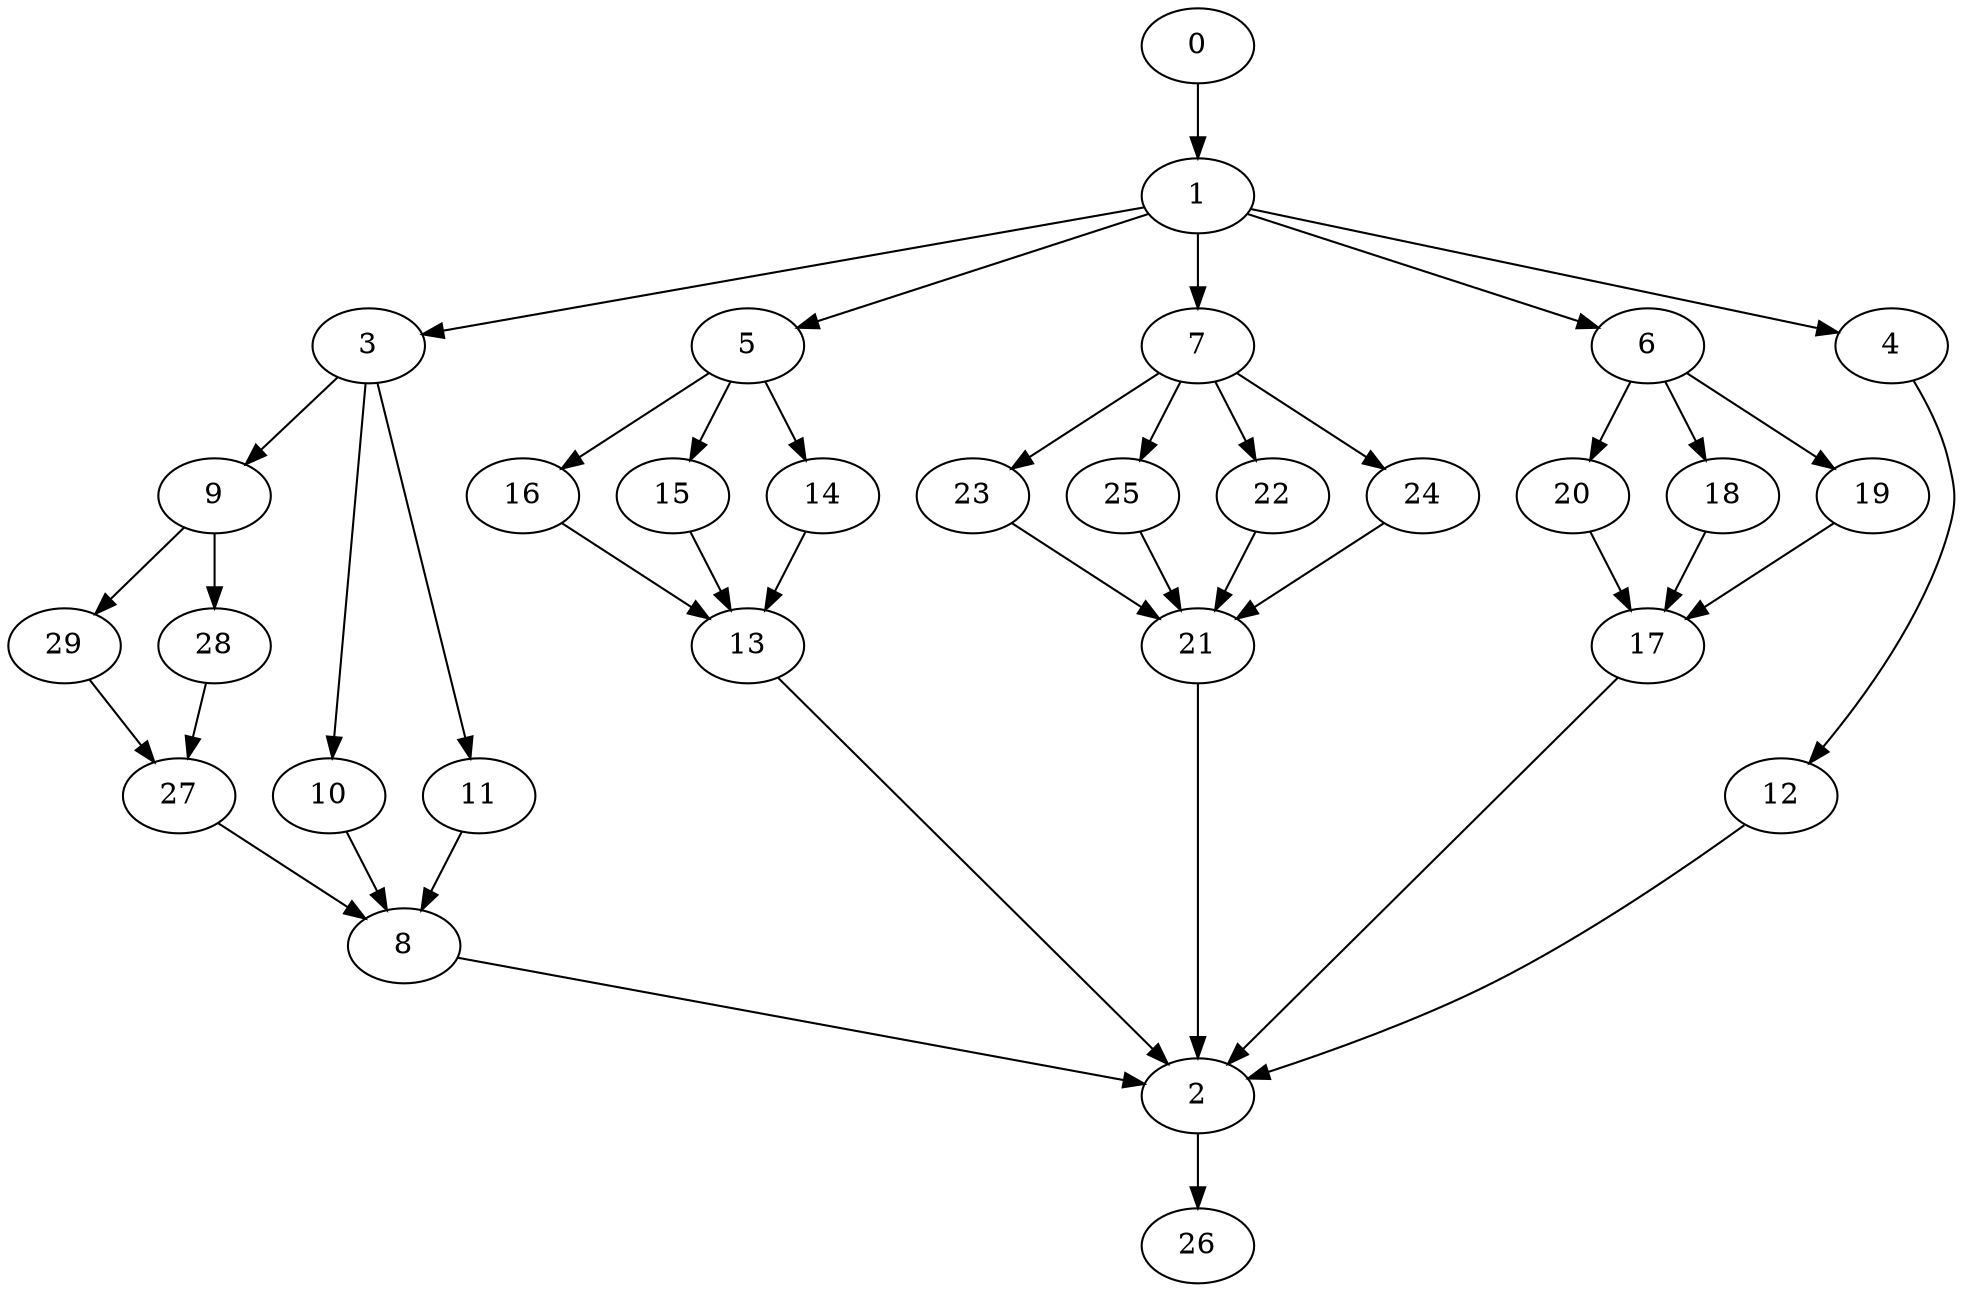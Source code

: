 digraph "SeriesParallel-MaxBf-5_Nodes_30_CCR_0.99_WeightType_Random#1_Heterogeneous-4-2-strong" {
0 [Weight=4];
1 [Weight=10];
3 [Weight=12];
9 [Weight=10];
5 [Weight=14];
29 [Weight=8];
28 [Weight=7];
7 [Weight=6];
6 [Weight=8];
16 [Weight=7];
15 [Weight=7];
14 [Weight=6];
23 [Weight=11];
25 [Weight=10];
20 [Weight=14];
22 [Weight=12];
27 [Weight=6];
10 [Weight=11];
18 [Weight=12];
19 [Weight=8];
24 [Weight=3];
4 [Weight=8];
13 [Weight=12];
11 [Weight=3];
21 [Weight=11];
8 [Weight=6];
12 [Weight=6];
17 [Weight=6];
2 [Weight=4];
26 [Weight=10];
8 -> 2 [Weight=6];
29 -> 27 [Weight=9];
7 -> 25 [Weight=4];
5 -> 16 [Weight=10];
14 -> 13 [Weight=6];
5 -> 15 [Weight=4];
0 -> 1 [Weight=8];
7 -> 23 [Weight=2];
16 -> 13 [Weight=10];
3 -> 10 [Weight=9];
21 -> 2 [Weight=3];
27 -> 8 [Weight=10];
1 -> 7 [Weight=10];
1 -> 6 [Weight=9];
1 -> 4 [Weight=6];
22 -> 21 [Weight=3];
6 -> 19 [Weight=2];
11 -> 8 [Weight=4];
1 -> 3 [Weight=3];
13 -> 2 [Weight=9];
20 -> 17 [Weight=7];
25 -> 21 [Weight=9];
9 -> 28 [Weight=3];
24 -> 21 [Weight=5];
7 -> 24 [Weight=2];
3 -> 11 [Weight=6];
9 -> 29 [Weight=9];
2 -> 26 [Weight=6];
12 -> 2 [Weight=3];
7 -> 22 [Weight=6];
5 -> 14 [Weight=8];
19 -> 17 [Weight=8];
15 -> 13 [Weight=8];
6 -> 20 [Weight=2];
23 -> 21 [Weight=8];
10 -> 8 [Weight=2];
4 -> 12 [Weight=4];
1 -> 5 [Weight=5];
18 -> 17 [Weight=5];
17 -> 2 [Weight=2];
28 -> 27 [Weight=9];
6 -> 18 [Weight=2];
3 -> 9 [Weight=4];
}
